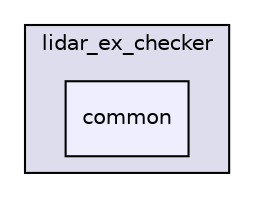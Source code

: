 digraph "modules/calibration/lidar_ex_checker/common" {
  compound=true
  node [ fontsize="10", fontname="Helvetica"];
  edge [ labelfontsize="10", labelfontname="Helvetica"];
  subgraph clusterdir_c137cb1315364b6542f9d726347c6026 {
    graph [ bgcolor="#ddddee", pencolor="black", label="lidar_ex_checker" fontname="Helvetica", fontsize="10", URL="dir_c137cb1315364b6542f9d726347c6026.html"]
  dir_2de7d03fbdd242d832f78eee9a14c884 [shape=box, label="common", style="filled", fillcolor="#eeeeff", pencolor="black", URL="dir_2de7d03fbdd242d832f78eee9a14c884.html"];
  }
}
